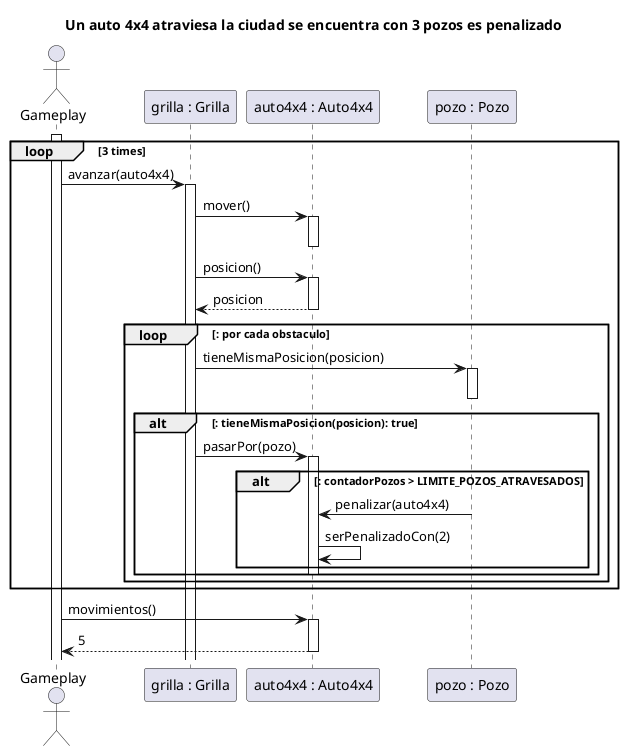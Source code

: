 @startuml

title Un auto 4x4 atraviesa la ciudad se encuentra con 3 pozos es penalizado

actor Gameplay
participant "grilla : Grilla" as Grilla
participant "auto4x4 : Auto4x4" as Auto4x4
participant "pozo : Pozo" as Pozo

activate Gameplay

loop 3 times

Gameplay -> Grilla: avanzar(auto4x4)
activate Grilla
Grilla -> Auto4x4: mover()
activate Auto4x4
deactivate Auto4x4
Grilla -> Auto4x4: posicion()
activate Auto4x4
Auto4x4 --> Grilla: posicion
deactivate Auto4x4

loop : por cada obstaculo

Grilla -> Pozo: tieneMismaPosicion(posicion)
activate Pozo
deactivate Pozo
alt : tieneMismaPosicion(posicion): true

Grilla -> Auto4x4: pasarPor(pozo)
alt : contadorPozos > LIMITE_POZOS_ATRAVESADOS

activate Auto4x4
Pozo -> Auto4x4: penalizar(auto4x4)
Auto4x4 -> Auto4x4: serPenalizadoCon(2)
end
deactivate Auto4x4

end

end

end

Gameplay -> Auto4x4: movimientos()
activate Auto4x4
return 5

@enduml
